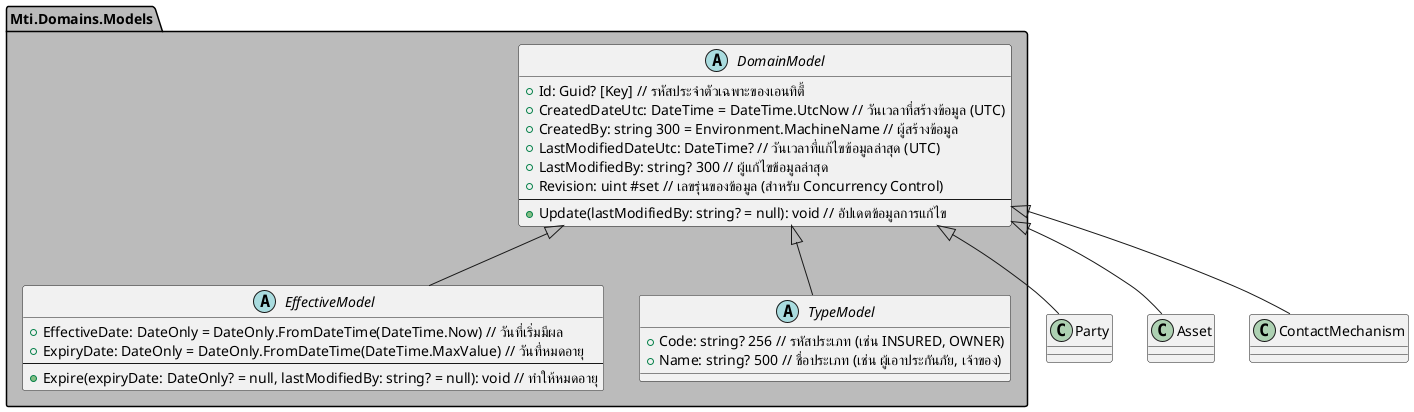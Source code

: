 @startuml

!define LIGHGRAY #bbbbbbff

' ===== BASE DOMAIN PACKAGE =====
package "Mti.Domains.Models" as DomainPkg LIGHGRAY {
    abstract class DomainModel {
        {field} +Id: Guid? [Key] // รหัสประจำตัวเฉพาะของเอนทิตี้
        {field} +CreatedDateUtc: DateTime = DateTime.UtcNow // วันเวลาที่สร้างข้อมูล (UTC)
        {field} +CreatedBy: string 300 = Environment.MachineName // ผู้สร้างข้อมูล
        {field} +LastModifiedDateUtc: DateTime? // วันเวลาที่แก้ไขข้อมูลล่าสุด (UTC)
        {field} +LastModifiedBy: string? 300 // ผู้แก้ไขข้อมูลล่าสุด
        {field} +Revision: uint #set // เลขรุ่นของข้อมูล (สำหรับ Concurrency Control)
        --
        +Update(lastModifiedBy: string? = null): void // อัปเดตข้อมูลการแก้ไข
    }

    abstract class EffectiveModel {
        {field} +EffectiveDate: DateOnly = DateOnly.FromDateTime(DateTime.Now) // วันที่เริ่มมีผล
        {field} +ExpiryDate: DateOnly = DateOnly.FromDateTime(DateTime.MaxValue) // วันที่หมดอายุ
        --
        +Expire(expiryDate: DateOnly? = null, lastModifiedBy: string? = null): void // ทำให้หมดอายุ
    }

    abstract class TypeModel {
        {field} +Code: string? 256 // รหัสประเภท (เช่น INSURED, OWNER)
        {field} +Name: string? 500 // ชื่อประเภท (เช่น ผู้เอาประกันภัย, เจ้าของ)
    }
}

' ===== INHERITANCE RELATIONSHIPS =====
DomainModel <|-- EffectiveModel
DomainModel <|-- TypeModel
DomainModel <|-- Party
DomainModel <|-- Asset
DomainModel <|-- ContactMechanism

@enduml